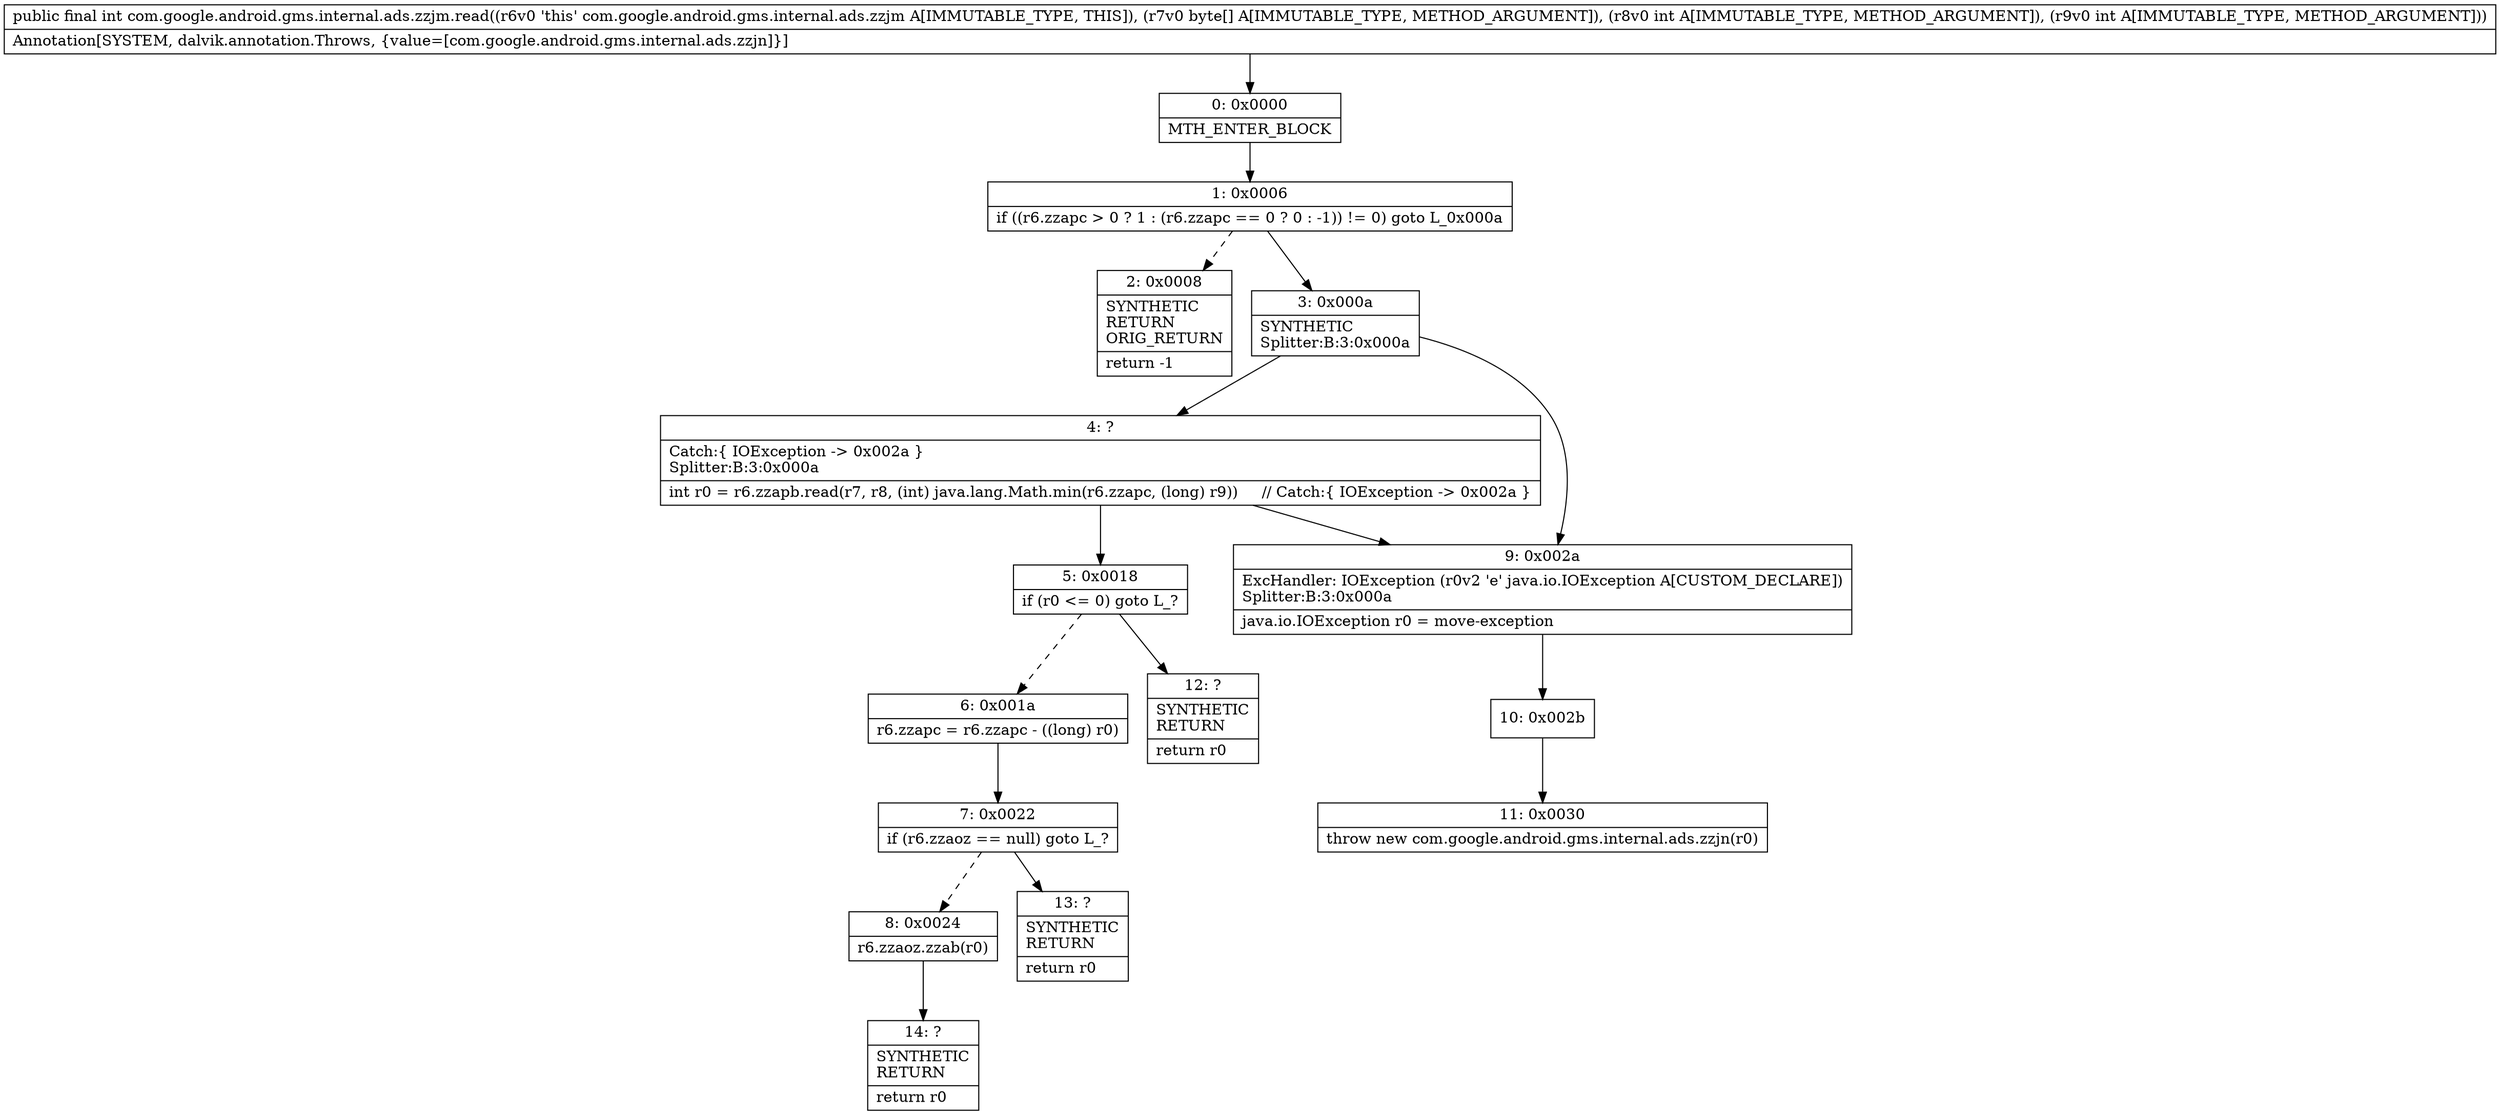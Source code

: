 digraph "CFG forcom.google.android.gms.internal.ads.zzjm.read([BII)I" {
Node_0 [shape=record,label="{0\:\ 0x0000|MTH_ENTER_BLOCK\l}"];
Node_1 [shape=record,label="{1\:\ 0x0006|if ((r6.zzapc \> 0 ? 1 : (r6.zzapc == 0 ? 0 : \-1)) != 0) goto L_0x000a\l}"];
Node_2 [shape=record,label="{2\:\ 0x0008|SYNTHETIC\lRETURN\lORIG_RETURN\l|return \-1\l}"];
Node_3 [shape=record,label="{3\:\ 0x000a|SYNTHETIC\lSplitter:B:3:0x000a\l}"];
Node_4 [shape=record,label="{4\:\ ?|Catch:\{ IOException \-\> 0x002a \}\lSplitter:B:3:0x000a\l|int r0 = r6.zzapb.read(r7, r8, (int) java.lang.Math.min(r6.zzapc, (long) r9))     \/\/ Catch:\{ IOException \-\> 0x002a \}\l}"];
Node_5 [shape=record,label="{5\:\ 0x0018|if (r0 \<= 0) goto L_?\l}"];
Node_6 [shape=record,label="{6\:\ 0x001a|r6.zzapc = r6.zzapc \- ((long) r0)\l}"];
Node_7 [shape=record,label="{7\:\ 0x0022|if (r6.zzaoz == null) goto L_?\l}"];
Node_8 [shape=record,label="{8\:\ 0x0024|r6.zzaoz.zzab(r0)\l}"];
Node_9 [shape=record,label="{9\:\ 0x002a|ExcHandler: IOException (r0v2 'e' java.io.IOException A[CUSTOM_DECLARE])\lSplitter:B:3:0x000a\l|java.io.IOException r0 = move\-exception\l}"];
Node_10 [shape=record,label="{10\:\ 0x002b}"];
Node_11 [shape=record,label="{11\:\ 0x0030|throw new com.google.android.gms.internal.ads.zzjn(r0)\l}"];
Node_12 [shape=record,label="{12\:\ ?|SYNTHETIC\lRETURN\l|return r0\l}"];
Node_13 [shape=record,label="{13\:\ ?|SYNTHETIC\lRETURN\l|return r0\l}"];
Node_14 [shape=record,label="{14\:\ ?|SYNTHETIC\lRETURN\l|return r0\l}"];
MethodNode[shape=record,label="{public final int com.google.android.gms.internal.ads.zzjm.read((r6v0 'this' com.google.android.gms.internal.ads.zzjm A[IMMUTABLE_TYPE, THIS]), (r7v0 byte[] A[IMMUTABLE_TYPE, METHOD_ARGUMENT]), (r8v0 int A[IMMUTABLE_TYPE, METHOD_ARGUMENT]), (r9v0 int A[IMMUTABLE_TYPE, METHOD_ARGUMENT]))  | Annotation[SYSTEM, dalvik.annotation.Throws, \{value=[com.google.android.gms.internal.ads.zzjn]\}]\l}"];
MethodNode -> Node_0;
Node_0 -> Node_1;
Node_1 -> Node_2[style=dashed];
Node_1 -> Node_3;
Node_3 -> Node_4;
Node_3 -> Node_9;
Node_4 -> Node_9;
Node_4 -> Node_5;
Node_5 -> Node_6[style=dashed];
Node_5 -> Node_12;
Node_6 -> Node_7;
Node_7 -> Node_8[style=dashed];
Node_7 -> Node_13;
Node_8 -> Node_14;
Node_9 -> Node_10;
Node_10 -> Node_11;
}

